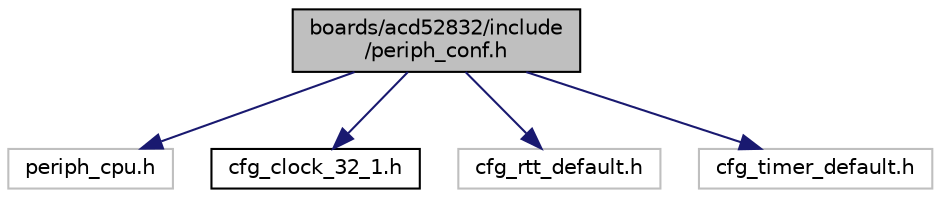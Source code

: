 digraph "boards/acd52832/include/periph_conf.h"
{
 // LATEX_PDF_SIZE
  edge [fontname="Helvetica",fontsize="10",labelfontname="Helvetica",labelfontsize="10"];
  node [fontname="Helvetica",fontsize="10",shape=record];
  Node1 [label="boards/acd52832/include\l/periph_conf.h",height=0.2,width=0.4,color="black", fillcolor="grey75", style="filled", fontcolor="black",tooltip="Peripheral configuration for the ACD52832."];
  Node1 -> Node2 [color="midnightblue",fontsize="10",style="solid",fontname="Helvetica"];
  Node2 [label="periph_cpu.h",height=0.2,width=0.4,color="grey75", fillcolor="white", style="filled",tooltip=" "];
  Node1 -> Node3 [color="midnightblue",fontsize="10",style="solid",fontname="Helvetica"];
  Node3 [label="cfg_clock_32_1.h",height=0.2,width=0.4,color="black", fillcolor="white", style="filled",URL="$cfg__clock__32__1_8h.html",tooltip="Common clock configuration for the nRF52 based boards."];
  Node1 -> Node4 [color="midnightblue",fontsize="10",style="solid",fontname="Helvetica"];
  Node4 [label="cfg_rtt_default.h",height=0.2,width=0.4,color="grey75", fillcolor="white", style="filled",tooltip=" "];
  Node1 -> Node5 [color="midnightblue",fontsize="10",style="solid",fontname="Helvetica"];
  Node5 [label="cfg_timer_default.h",height=0.2,width=0.4,color="grey75", fillcolor="white", style="filled",tooltip=" "];
}
